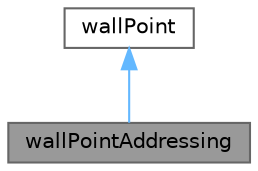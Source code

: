 digraph "wallPointAddressing"
{
 // LATEX_PDF_SIZE
  bgcolor="transparent";
  edge [fontname=Helvetica,fontsize=10,labelfontname=Helvetica,labelfontsize=10];
  node [fontname=Helvetica,fontsize=10,shape=box,height=0.2,width=0.4];
  Node1 [id="Node000001",label="wallPointAddressing",height=0.2,width=0.4,color="gray40", fillcolor="grey60", style="filled", fontcolor="black",tooltip="Holds information (coordinate and origin) regarding nearest wall point."];
  Node2 -> Node1 [id="edge1_Node000001_Node000002",dir="back",color="steelblue1",style="solid",tooltip=" "];
  Node2 [id="Node000002",label="wallPoint",height=0.2,width=0.4,color="gray40", fillcolor="white", style="filled",URL="$classFoam_1_1wallPoint.html",tooltip="Holds information regarding nearest wall point. Used in wall distance calculation."];
}
